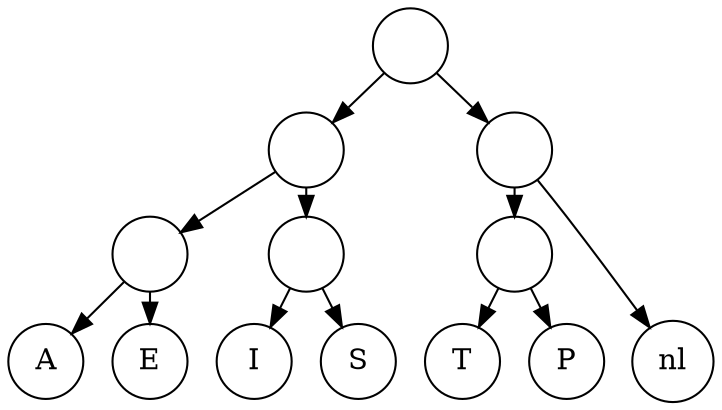  digraph unHuffman {
    node[shape=circle, label=""];
    graph [ dpi = 300 ]; 
    size ="50";
    nodesep=0.2;
    ranksep=0.2;
    parent -> childLeft;
    parent -> childRight;
    childRight -> T_P;
    childRight -> new_line;
    T_P -> T;
    T_P -> P;

    
    childLeft -> A_E;
    childLeft -> I_S;

    I_S -> I;
    I_S -> S;

    A_E -> A;
    A_E -> E;


    A[label="A"];
    E[label="E"];
    I[label="I"];
    S[label="S"];
    T[label="T"];
    P[label="P"];
    new_line[label="nl"];

    {rank=same;A;E;I;S;T;P;new_line;}
   
 }    
